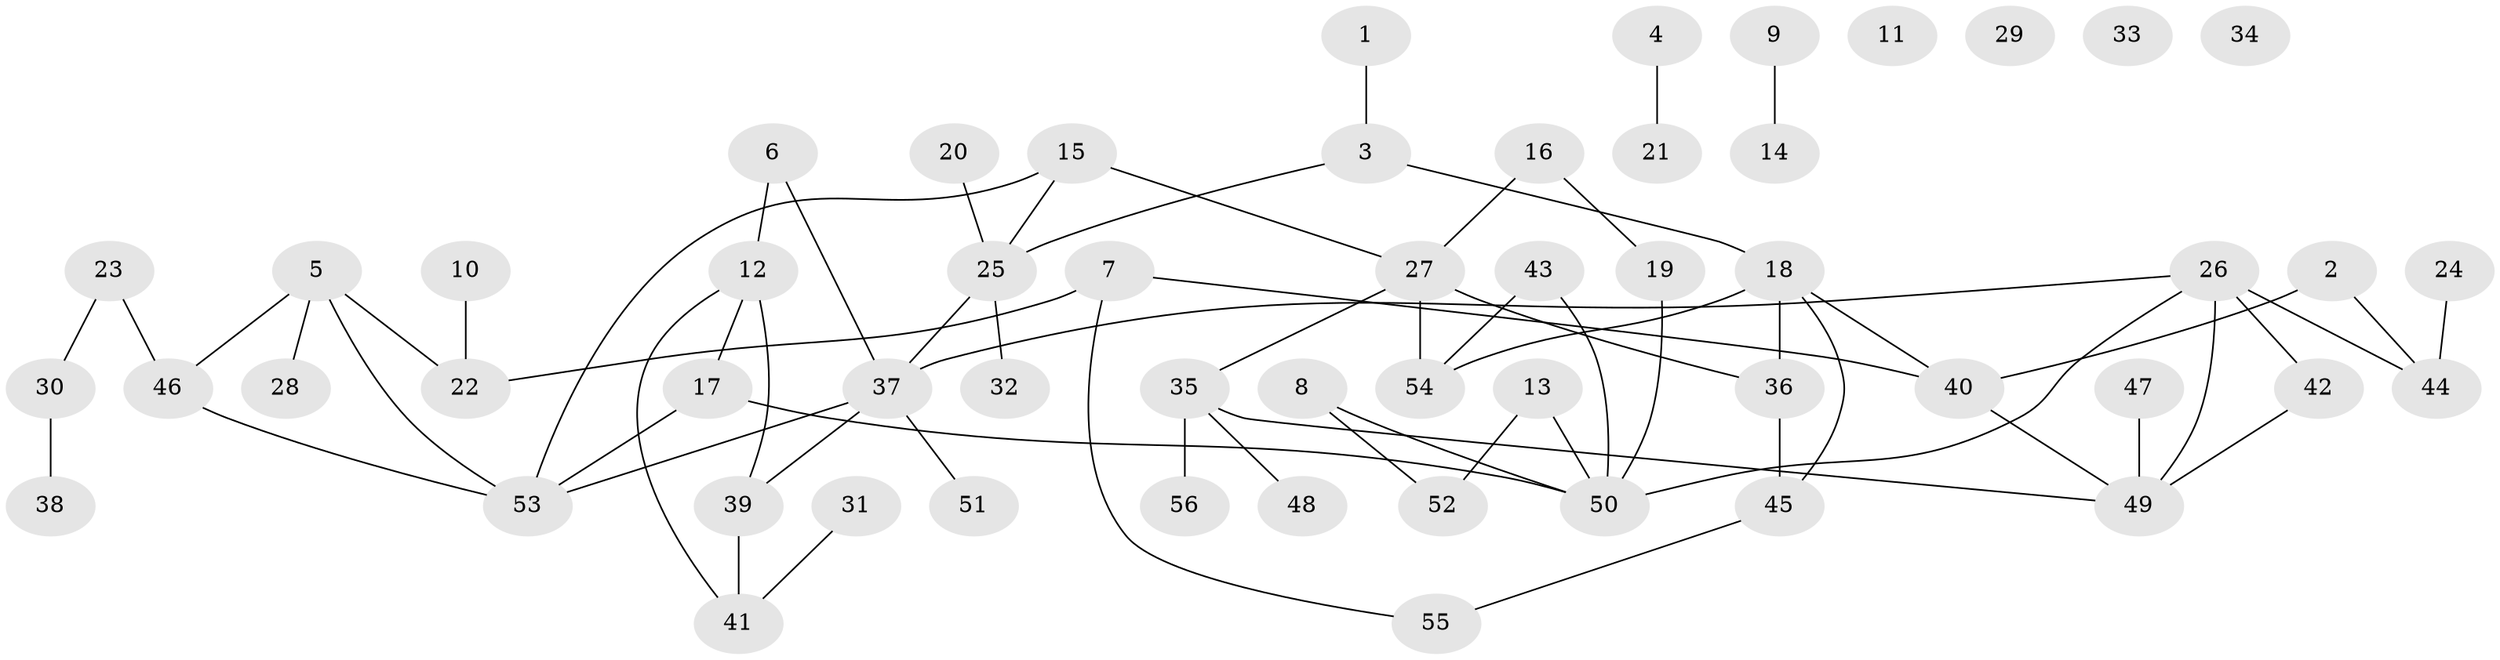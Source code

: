 // Generated by graph-tools (version 1.1) at 2025/13/03/09/25 04:13:09]
// undirected, 56 vertices, 67 edges
graph export_dot {
graph [start="1"]
  node [color=gray90,style=filled];
  1;
  2;
  3;
  4;
  5;
  6;
  7;
  8;
  9;
  10;
  11;
  12;
  13;
  14;
  15;
  16;
  17;
  18;
  19;
  20;
  21;
  22;
  23;
  24;
  25;
  26;
  27;
  28;
  29;
  30;
  31;
  32;
  33;
  34;
  35;
  36;
  37;
  38;
  39;
  40;
  41;
  42;
  43;
  44;
  45;
  46;
  47;
  48;
  49;
  50;
  51;
  52;
  53;
  54;
  55;
  56;
  1 -- 3;
  2 -- 40;
  2 -- 44;
  3 -- 18;
  3 -- 25;
  4 -- 21;
  5 -- 22;
  5 -- 28;
  5 -- 46;
  5 -- 53;
  6 -- 12;
  6 -- 37;
  7 -- 22;
  7 -- 40;
  7 -- 55;
  8 -- 50;
  8 -- 52;
  9 -- 14;
  10 -- 22;
  12 -- 17;
  12 -- 39;
  12 -- 41;
  13 -- 50;
  13 -- 52;
  15 -- 25;
  15 -- 27;
  15 -- 53;
  16 -- 19;
  16 -- 27;
  17 -- 50;
  17 -- 53;
  18 -- 36;
  18 -- 40;
  18 -- 45;
  18 -- 54;
  19 -- 50;
  20 -- 25;
  23 -- 30;
  23 -- 46;
  24 -- 44;
  25 -- 32;
  25 -- 37;
  26 -- 37;
  26 -- 42;
  26 -- 44;
  26 -- 49;
  26 -- 50;
  27 -- 35;
  27 -- 36;
  27 -- 54;
  30 -- 38;
  31 -- 41;
  35 -- 48;
  35 -- 49;
  35 -- 56;
  36 -- 45;
  37 -- 39;
  37 -- 51;
  37 -- 53;
  39 -- 41;
  40 -- 49;
  42 -- 49;
  43 -- 50;
  43 -- 54;
  45 -- 55;
  46 -- 53;
  47 -- 49;
}
